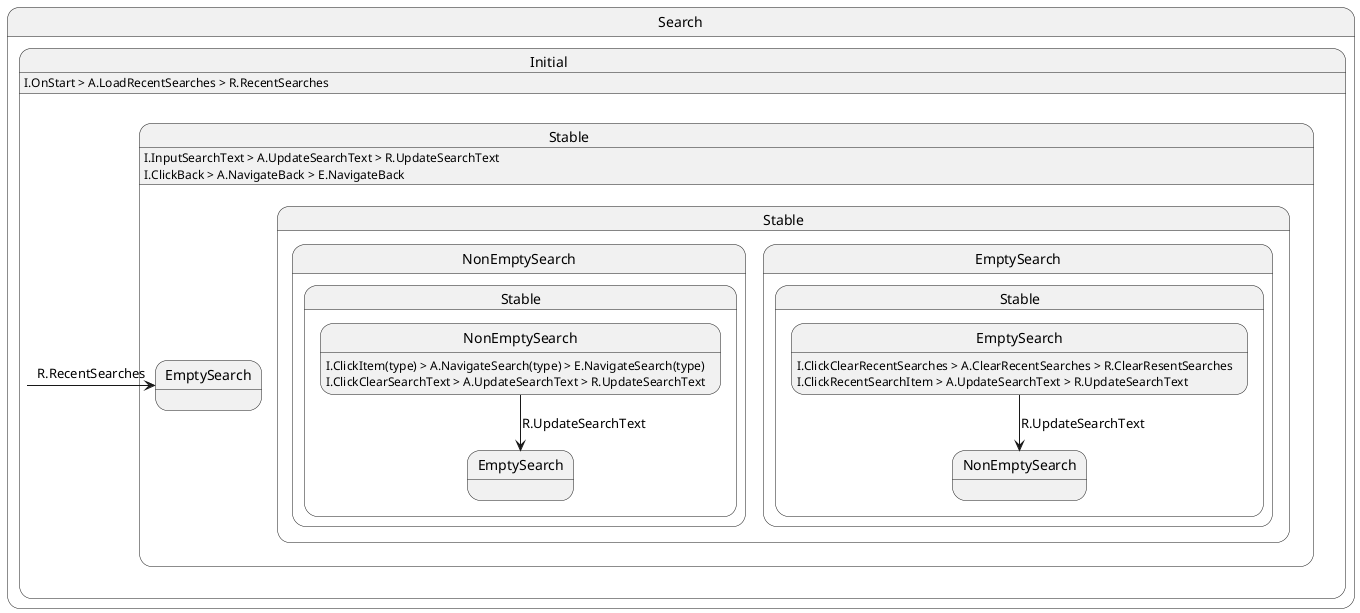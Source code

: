 @startuml Search
state Search {
    state Initial {
        Initial : I.OnStart > A.LoadRecentSearches > R.RecentSearches
        
        Initial -right-> Stable.EmptySearch : R.RecentSearches
    }

    state Stable {
        Stable : I.InputSearchText > A.UpdateSearchText > R.UpdateSearchText
        Stable : I.ClickBack > A.NavigateBack > E.NavigateBack

        state Stable.EmptySearch {
            Stable.EmptySearch : I.ClickClearRecentSearches > A.ClearRecentSearches > R.ClearResentSearches
            Stable.EmptySearch : I.ClickRecentSearchItem > A.UpdateSearchText > R.UpdateSearchText

            Stable.EmptySearch --> Stable.NonEmptySearch : R.UpdateSearchText
        }

        state Stable.NonEmptySearch {
            Stable.NonEmptySearch : I.ClickItem(type) > A.NavigateSearch(type) > E.NavigateSearch(type)
            Stable.NonEmptySearch : I.ClickClearSearchText > A.UpdateSearchText > R.UpdateSearchText

            Stable.NonEmptySearch --> Stable.EmptySearch : R.UpdateSearchText
        }
    }
}
@enduml

